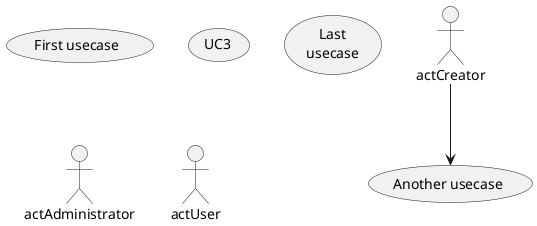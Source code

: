 @startuml
(First usecase)
(Another usecase) as (UC2)
usecase UC3
usecase (Last\nusecase) as UC4


actor actCreator
actor actAdministrator
actor actUser

actCreator --> UC2
@enduml

